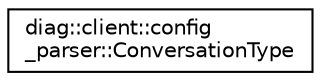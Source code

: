 digraph "Graphical Class Hierarchy"
{
 // LATEX_PDF_SIZE
  edge [fontname="Helvetica",fontsize="10",labelfontname="Helvetica",labelfontsize="10"];
  node [fontname="Helvetica",fontsize="10",shape=record];
  rankdir="LR";
  Node0 [label="diag::client::config\l_parser::ConversationType",height=0.2,width=0.4,color="black", fillcolor="white", style="filled",URL="$structdiag_1_1client_1_1config__parser_1_1ConversationType.html",tooltip=" "];
}
